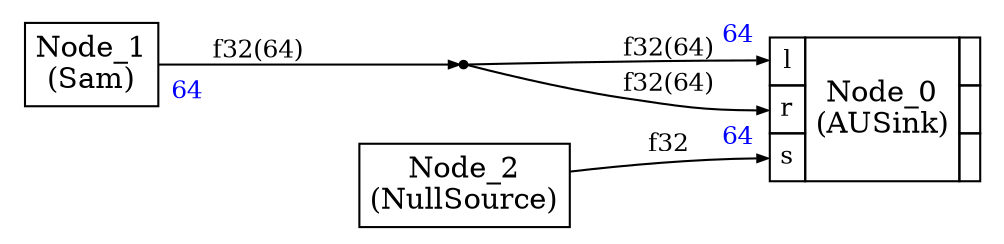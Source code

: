 



digraph structs {
    bgcolor = "white"
    node [shape=plaintext,color="black",fontcolor="black",fontname="Times-Roman"]
    rankdir=LR
    edge [arrowsize="0.5",color="black",fontcolor="black",fontname="Times-Roman"]



Node_0 [label=<
<TABLE color="black" bgcolor="none" BORDER="0" CELLBORDER="1" CELLSPACING="0" CELLPADDING="4">
  <TR>
    <TD PORT="l"><FONT POINT-SIZE="12.0" COLOR="black">l</FONT></TD>
    <TD ALIGN="CENTER" ROWSPAN="3"><FONT COLOR="black" POINT-SIZE="14.0">Node_0<BR/>(AUSink)</FONT></TD>
    <TD></TD>
  </TR>
<TR>
<TD PORT="r"><FONT POINT-SIZE="12.0" COLOR="black">r</FONT></TD>

 
<TD></TD></TR><TR>
<TD PORT="s"><FONT POINT-SIZE="12.0" COLOR="black">s</FONT></TD>

 
<TD></TD></TR>

</TABLE>>];

Node_1 [label=<
<TABLE color="black" bgcolor="none" BORDER="0" CELLBORDER="1" CELLSPACING="0" CELLPADDING="4">
  <TR>
    <TD ALIGN="CENTER" PORT="i"><FONT COLOR="black" POINT-SIZE="14.0">Node_1<BR/>(Sam)</FONT></TD>
  </TR>
</TABLE>>];

Node_2 [label=<
<TABLE color="black" bgcolor="none" BORDER="0" CELLBORDER="1" CELLSPACING="0" CELLPADDING="4">
  <TR>
    <TD ALIGN="CENTER" PORT="i"><FONT COLOR="black" POINT-SIZE="14.0">Node_2<BR/>(NullSource)</FONT></TD>
  </TR>
</TABLE>>];

dup0 [shape=point,label="dup0"]



Node_2:i -> Node_0:s [style="solid",color="black",fontsize="12.0",fontcolor="black",label=<f32>

]

Node_1:i ->  
dup0 [style="solid",color="black",fontsize="12.0",fontcolor="black",label=<f32(64)>

,taillabel=<<TABLE BORDER="0" CELLPADDING="4"><TR><TD><FONT COLOR="blue" POINT-SIZE="12.0" >64</FONT>
</TD></TR></TABLE>>]

 
dup0 -> Node_0:l [style="solid",color="black",fontsize="12.0",fontcolor="black",label=<f32(64)>
,headlabel=<<TABLE BORDER="0" CELLPADDING="4"><TR><TD><FONT COLOR="blue" POINT-SIZE="12.0" >64</FONT>
</TD></TR></TABLE>>
]

 
dup0 -> Node_0:r [style="solid",color="black",fontsize="12.0",fontcolor="black",label=<f32(64)>
,headlabel=<<TABLE BORDER="0" CELLPADDING="4"><TR><TD><FONT COLOR="blue" POINT-SIZE="12.0" >64</FONT>
</TD></TR></TABLE>>
]


}

